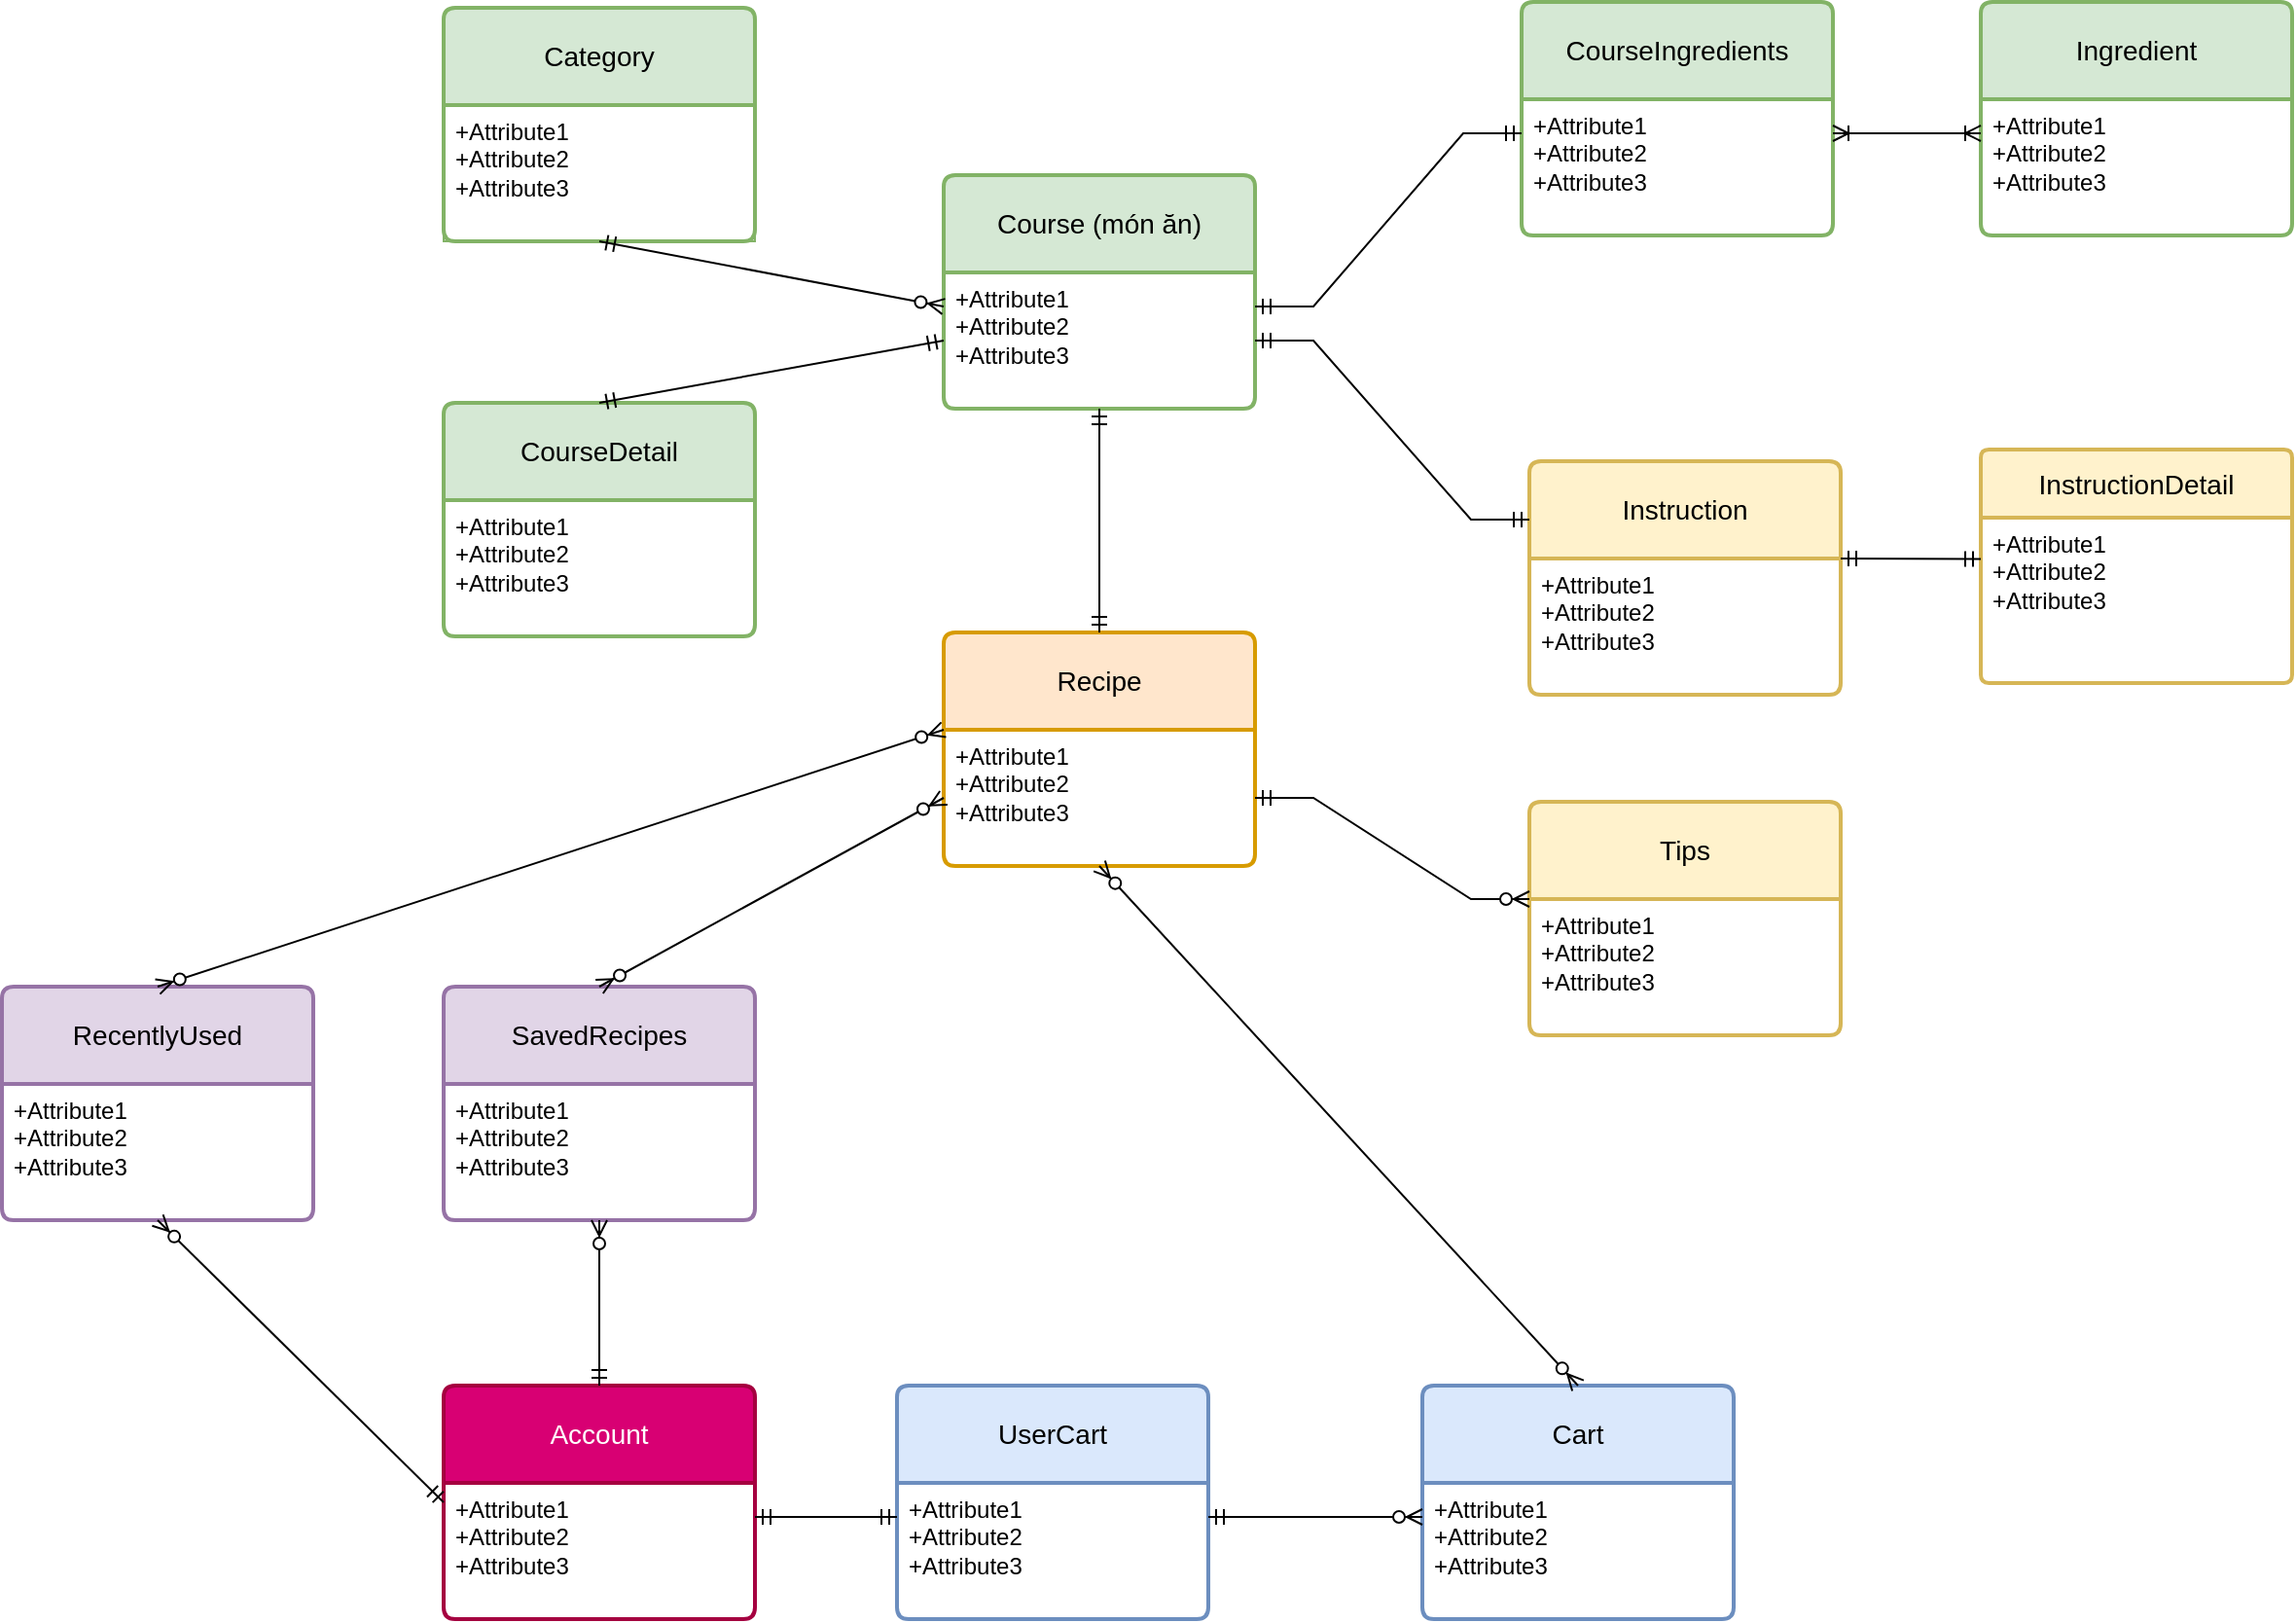 <mxfile version="24.3.0" type="github">
  <diagram id="C5RBs43oDa-KdzZeNtuy" name="Page-1">
    <mxGraphModel dx="2035" dy="712" grid="0" gridSize="10" guides="1" tooltips="1" connect="1" arrows="1" fold="1" page="0" pageScale="1" pageWidth="827" pageHeight="1169" math="0" shadow="0">
      <root>
        <mxCell id="WIyWlLk6GJQsqaUBKTNV-0" />
        <mxCell id="WIyWlLk6GJQsqaUBKTNV-1" parent="WIyWlLk6GJQsqaUBKTNV-0" />
        <mxCell id="35Hs7NP0xq-Xv4HMbrK9-0" value="Recipe" style="swimlane;childLayout=stackLayout;horizontal=1;startSize=50;horizontalStack=0;rounded=1;fontSize=14;fontStyle=0;strokeWidth=2;resizeParent=0;resizeLast=1;shadow=0;dashed=0;align=center;arcSize=4;whiteSpace=wrap;html=1;fillColor=#ffe6cc;swimlaneFillColor=default;strokeColor=#d79b00;" parent="WIyWlLk6GJQsqaUBKTNV-1" vertex="1">
          <mxGeometry x="73" y="538" width="160" height="120" as="geometry" />
        </mxCell>
        <mxCell id="35Hs7NP0xq-Xv4HMbrK9-1" value="+Attribute1&#xa;+Attribute2&#xa;+Attribute3" style="align=left;strokeColor=none;fillColor=none;spacingLeft=4;fontSize=12;verticalAlign=top;resizable=0;rotatable=0;part=1;html=1;" parent="35Hs7NP0xq-Xv4HMbrK9-0" vertex="1">
          <mxGeometry y="50" width="160" height="70" as="geometry" />
        </mxCell>
        <mxCell id="35Hs7NP0xq-Xv4HMbrK9-2" value="Instruction" style="swimlane;childLayout=stackLayout;horizontal=1;startSize=50;horizontalStack=0;rounded=1;fontSize=14;fontStyle=0;strokeWidth=2;resizeParent=0;resizeLast=1;shadow=0;dashed=0;align=center;arcSize=4;whiteSpace=wrap;html=1;swimlaneFillColor=default;fillColor=#fff2cc;strokeColor=#d6b656;" parent="WIyWlLk6GJQsqaUBKTNV-1" vertex="1">
          <mxGeometry x="374" y="450" width="160" height="120" as="geometry" />
        </mxCell>
        <mxCell id="35Hs7NP0xq-Xv4HMbrK9-3" value="+Attribute1&#xa;+Attribute2&#xa;+Attribute3" style="align=left;strokeColor=none;fillColor=none;spacingLeft=4;fontSize=12;verticalAlign=top;resizable=0;rotatable=0;part=1;html=1;" parent="35Hs7NP0xq-Xv4HMbrK9-2" vertex="1">
          <mxGeometry y="50" width="160" height="70" as="geometry" />
        </mxCell>
        <mxCell id="35Hs7NP0xq-Xv4HMbrK9-6" value="Ingredient" style="swimlane;childLayout=stackLayout;horizontal=1;startSize=50;horizontalStack=0;rounded=1;fontSize=14;fontStyle=0;strokeWidth=2;resizeParent=0;resizeLast=1;shadow=0;dashed=0;align=center;arcSize=4;whiteSpace=wrap;html=1;swimlaneFillColor=default;fillColor=#d5e8d4;strokeColor=#82b366;" parent="WIyWlLk6GJQsqaUBKTNV-1" vertex="1">
          <mxGeometry x="606" y="214" width="160" height="120" as="geometry" />
        </mxCell>
        <mxCell id="35Hs7NP0xq-Xv4HMbrK9-7" value="+Attribute1&#xa;+Attribute2&#xa;+Attribute3" style="align=left;strokeColor=none;fillColor=none;spacingLeft=4;fontSize=12;verticalAlign=top;resizable=0;rotatable=0;part=1;html=1;" parent="35Hs7NP0xq-Xv4HMbrK9-6" vertex="1">
          <mxGeometry y="50" width="160" height="70" as="geometry" />
        </mxCell>
        <mxCell id="35Hs7NP0xq-Xv4HMbrK9-8" value="Course (món ăn)" style="swimlane;childLayout=stackLayout;horizontal=1;startSize=50;horizontalStack=0;rounded=1;fontSize=14;fontStyle=0;strokeWidth=2;resizeParent=0;resizeLast=1;shadow=0;dashed=0;align=center;arcSize=4;whiteSpace=wrap;html=1;swimlaneFillColor=default;fillColor=#d5e8d4;strokeColor=#82b366;" parent="WIyWlLk6GJQsqaUBKTNV-1" vertex="1">
          <mxGeometry x="73" y="303" width="160" height="120" as="geometry" />
        </mxCell>
        <mxCell id="35Hs7NP0xq-Xv4HMbrK9-9" value="+Attribute1&#xa;+Attribute2&#xa;+Attribute3" style="align=left;strokeColor=none;fillColor=none;spacingLeft=4;fontSize=12;verticalAlign=top;resizable=0;rotatable=0;part=1;html=1;" parent="35Hs7NP0xq-Xv4HMbrK9-8" vertex="1">
          <mxGeometry y="50" width="160" height="70" as="geometry" />
        </mxCell>
        <mxCell id="35Hs7NP0xq-Xv4HMbrK9-10" value="CourseDetail" style="swimlane;childLayout=stackLayout;horizontal=1;startSize=50;horizontalStack=0;rounded=1;fontSize=14;fontStyle=0;strokeWidth=2;resizeParent=0;resizeLast=1;shadow=0;dashed=0;align=center;arcSize=4;whiteSpace=wrap;html=1;swimlaneFillColor=default;fillColor=#d5e8d4;strokeColor=#82b366;" parent="WIyWlLk6GJQsqaUBKTNV-1" vertex="1">
          <mxGeometry x="-184" y="420" width="160" height="120" as="geometry" />
        </mxCell>
        <mxCell id="35Hs7NP0xq-Xv4HMbrK9-11" value="+Attribute1&#xa;+Attribute2&#xa;+Attribute3" style="align=left;strokeColor=none;fillColor=none;spacingLeft=4;fontSize=12;verticalAlign=top;resizable=0;rotatable=0;part=1;html=1;" parent="35Hs7NP0xq-Xv4HMbrK9-10" vertex="1">
          <mxGeometry y="50" width="160" height="70" as="geometry" />
        </mxCell>
        <mxCell id="35Hs7NP0xq-Xv4HMbrK9-14" value="InstructionDetail" style="swimlane;childLayout=stackLayout;horizontal=1;startSize=35;horizontalStack=0;rounded=1;fontSize=14;fontStyle=0;strokeWidth=2;resizeParent=0;resizeLast=1;shadow=0;dashed=0;align=center;arcSize=4;whiteSpace=wrap;html=1;swimlaneFillColor=default;fillColor=#fff2cc;strokeColor=#d6b656;" parent="WIyWlLk6GJQsqaUBKTNV-1" vertex="1">
          <mxGeometry x="606" y="444" width="160" height="120" as="geometry" />
        </mxCell>
        <mxCell id="35Hs7NP0xq-Xv4HMbrK9-15" value="+Attribute1&#xa;+Attribute2&#xa;+Attribute3" style="align=left;strokeColor=none;fillColor=none;spacingLeft=4;fontSize=12;verticalAlign=top;resizable=0;rotatable=0;part=1;html=1;" parent="35Hs7NP0xq-Xv4HMbrK9-14" vertex="1">
          <mxGeometry y="35" width="160" height="85" as="geometry" />
        </mxCell>
        <mxCell id="35Hs7NP0xq-Xv4HMbrK9-16" value="Tips" style="swimlane;childLayout=stackLayout;horizontal=1;startSize=50;horizontalStack=0;rounded=1;fontSize=14;fontStyle=0;strokeWidth=2;resizeParent=0;resizeLast=1;shadow=0;dashed=0;align=center;arcSize=4;whiteSpace=wrap;html=1;swimlaneFillColor=default;fillColor=#fff2cc;strokeColor=#d6b656;" parent="WIyWlLk6GJQsqaUBKTNV-1" vertex="1">
          <mxGeometry x="374" y="625" width="160" height="120" as="geometry" />
        </mxCell>
        <mxCell id="35Hs7NP0xq-Xv4HMbrK9-17" value="+Attribute1&#xa;+Attribute2&#xa;+Attribute3" style="align=left;strokeColor=none;fillColor=none;spacingLeft=4;fontSize=12;verticalAlign=top;resizable=0;rotatable=0;part=1;html=1;" parent="35Hs7NP0xq-Xv4HMbrK9-16" vertex="1">
          <mxGeometry y="50" width="160" height="70" as="geometry" />
        </mxCell>
        <mxCell id="35Hs7NP0xq-Xv4HMbrK9-22" value="CourseIngredients" style="swimlane;childLayout=stackLayout;horizontal=1;startSize=50;horizontalStack=0;rounded=1;fontSize=14;fontStyle=0;strokeWidth=2;resizeParent=0;resizeLast=1;shadow=0;dashed=0;align=center;arcSize=4;whiteSpace=wrap;html=1;swimlaneFillColor=default;fillColor=#d5e8d4;strokeColor=#82b366;" parent="WIyWlLk6GJQsqaUBKTNV-1" vertex="1">
          <mxGeometry x="370" y="214" width="160" height="120" as="geometry" />
        </mxCell>
        <mxCell id="35Hs7NP0xq-Xv4HMbrK9-23" value="+Attribute1&#xa;+Attribute2&#xa;+Attribute3" style="align=left;strokeColor=none;fillColor=none;spacingLeft=4;fontSize=12;verticalAlign=top;resizable=0;rotatable=0;part=1;html=1;" parent="35Hs7NP0xq-Xv4HMbrK9-22" vertex="1">
          <mxGeometry y="50" width="160" height="70" as="geometry" />
        </mxCell>
        <mxCell id="35Hs7NP0xq-Xv4HMbrK9-24" value="Account" style="swimlane;childLayout=stackLayout;horizontal=1;startSize=50;horizontalStack=0;rounded=1;fontSize=14;fontStyle=0;strokeWidth=2;resizeParent=0;resizeLast=1;shadow=0;dashed=0;align=center;arcSize=4;whiteSpace=wrap;html=1;swimlaneFillColor=default;fillColor=#d80073;fontColor=#ffffff;strokeColor=#A50040;" parent="WIyWlLk6GJQsqaUBKTNV-1" vertex="1">
          <mxGeometry x="-184" y="925" width="160" height="120" as="geometry" />
        </mxCell>
        <mxCell id="35Hs7NP0xq-Xv4HMbrK9-25" value="+Attribute1&#xa;+Attribute2&#xa;+Attribute3" style="align=left;strokeColor=none;fillColor=none;spacingLeft=4;fontSize=12;verticalAlign=top;resizable=0;rotatable=0;part=1;html=1;" parent="35Hs7NP0xq-Xv4HMbrK9-24" vertex="1">
          <mxGeometry y="50" width="160" height="70" as="geometry" />
        </mxCell>
        <mxCell id="35Hs7NP0xq-Xv4HMbrK9-29" value="RecentlyUsed" style="swimlane;childLayout=stackLayout;horizontal=1;startSize=50;horizontalStack=0;rounded=1;fontSize=14;fontStyle=0;strokeWidth=2;resizeParent=0;resizeLast=1;shadow=0;dashed=0;align=center;arcSize=4;whiteSpace=wrap;html=1;swimlaneFillColor=default;fillColor=#e1d5e7;strokeColor=#9673a6;" parent="WIyWlLk6GJQsqaUBKTNV-1" vertex="1">
          <mxGeometry x="-411" y="720" width="160" height="120" as="geometry" />
        </mxCell>
        <mxCell id="35Hs7NP0xq-Xv4HMbrK9-30" value="+Attribute1&#xa;+Attribute2&#xa;+Attribute3" style="align=left;strokeColor=none;fillColor=none;spacingLeft=4;fontSize=12;verticalAlign=top;resizable=0;rotatable=0;part=1;html=1;swimlaneFillColor=default;" parent="35Hs7NP0xq-Xv4HMbrK9-29" vertex="1">
          <mxGeometry y="50" width="160" height="70" as="geometry" />
        </mxCell>
        <mxCell id="35Hs7NP0xq-Xv4HMbrK9-31" value="Category" style="swimlane;childLayout=stackLayout;horizontal=1;startSize=50;horizontalStack=0;rounded=1;fontSize=14;fontStyle=0;strokeWidth=2;resizeParent=0;resizeLast=1;shadow=0;dashed=0;align=center;arcSize=4;whiteSpace=wrap;html=1;swimlaneFillColor=default;fillColor=#d5e8d4;strokeColor=#82b366;" parent="WIyWlLk6GJQsqaUBKTNV-1" vertex="1">
          <mxGeometry x="-184" y="217" width="160" height="120" as="geometry" />
        </mxCell>
        <mxCell id="35Hs7NP0xq-Xv4HMbrK9-32" value="+Attribute1&#xa;+Attribute2&#xa;+Attribute3" style="align=left;strokeColor=#82b366;fillColor=none;spacingLeft=4;fontSize=12;verticalAlign=top;resizable=0;rotatable=0;part=1;html=1;swimlaneFillColor=default;" parent="35Hs7NP0xq-Xv4HMbrK9-31" vertex="1">
          <mxGeometry y="50" width="160" height="70" as="geometry" />
        </mxCell>
        <mxCell id="35Hs7NP0xq-Xv4HMbrK9-33" value="UserCart" style="swimlane;childLayout=stackLayout;horizontal=1;startSize=50;horizontalStack=0;rounded=1;fontSize=14;fontStyle=0;strokeWidth=2;resizeParent=0;resizeLast=1;shadow=0;dashed=0;align=center;arcSize=4;whiteSpace=wrap;html=1;fillColor=#dae8fc;swimlaneFillColor=default;strokeColor=#6c8ebf;" parent="WIyWlLk6GJQsqaUBKTNV-1" vertex="1">
          <mxGeometry x="49" y="925" width="160" height="120" as="geometry" />
        </mxCell>
        <mxCell id="35Hs7NP0xq-Xv4HMbrK9-34" value="+Attribute1&#xa;+Attribute2&#xa;+Attribute3" style="align=left;strokeColor=none;fillColor=none;spacingLeft=4;fontSize=12;verticalAlign=top;resizable=0;rotatable=0;part=1;html=1;" parent="35Hs7NP0xq-Xv4HMbrK9-33" vertex="1">
          <mxGeometry y="50" width="160" height="70" as="geometry" />
        </mxCell>
        <mxCell id="35Hs7NP0xq-Xv4HMbrK9-35" value="Cart" style="swimlane;childLayout=stackLayout;horizontal=1;startSize=50;horizontalStack=0;rounded=1;fontSize=14;fontStyle=0;strokeWidth=2;resizeParent=0;resizeLast=1;shadow=0;dashed=0;align=center;arcSize=4;whiteSpace=wrap;html=1;fillColor=#dae8fc;swimlaneFillColor=default;strokeColor=#6c8ebf;" parent="WIyWlLk6GJQsqaUBKTNV-1" vertex="1">
          <mxGeometry x="319" y="925" width="160" height="120" as="geometry" />
        </mxCell>
        <mxCell id="35Hs7NP0xq-Xv4HMbrK9-36" value="+Attribute1&#xa;+Attribute2&#xa;+Attribute3" style="align=left;strokeColor=none;fillColor=none;spacingLeft=4;fontSize=12;verticalAlign=top;resizable=0;rotatable=0;part=1;html=1;" parent="35Hs7NP0xq-Xv4HMbrK9-35" vertex="1">
          <mxGeometry y="50" width="160" height="70" as="geometry" />
        </mxCell>
        <mxCell id="35Hs7NP0xq-Xv4HMbrK9-37" value="SavedRecipes" style="swimlane;childLayout=stackLayout;horizontal=1;startSize=50;horizontalStack=0;rounded=1;fontSize=14;fontStyle=0;strokeWidth=2;resizeParent=0;resizeLast=1;shadow=0;dashed=0;align=center;arcSize=4;whiteSpace=wrap;html=1;swimlaneFillColor=default;fillColor=#e1d5e7;strokeColor=#9673a6;" parent="WIyWlLk6GJQsqaUBKTNV-1" vertex="1">
          <mxGeometry x="-184" y="720" width="160" height="120" as="geometry" />
        </mxCell>
        <mxCell id="35Hs7NP0xq-Xv4HMbrK9-38" value="+Attribute1&#xa;+Attribute2&#xa;+Attribute3" style="align=left;strokeColor=none;fillColor=none;spacingLeft=4;fontSize=12;verticalAlign=top;resizable=0;rotatable=0;part=1;html=1;swimlaneFillColor=default;" parent="35Hs7NP0xq-Xv4HMbrK9-37" vertex="1">
          <mxGeometry y="50" width="160" height="70" as="geometry" />
        </mxCell>
        <mxCell id="35Hs7NP0xq-Xv4HMbrK9-39" value="" style="fontSize=12;html=1;endArrow=ERzeroToMany;startArrow=ERmandOne;rounded=0;exitX=0.5;exitY=1;exitDx=0;exitDy=0;entryX=0;entryY=0.25;entryDx=0;entryDy=0;" parent="WIyWlLk6GJQsqaUBKTNV-1" source="35Hs7NP0xq-Xv4HMbrK9-32" target="35Hs7NP0xq-Xv4HMbrK9-9" edge="1">
          <mxGeometry width="100" height="100" relative="1" as="geometry">
            <mxPoint x="636" y="581" as="sourcePoint" />
            <mxPoint x="736" y="481" as="targetPoint" />
          </mxGeometry>
        </mxCell>
        <mxCell id="35Hs7NP0xq-Xv4HMbrK9-40" value="" style="fontSize=12;html=1;endArrow=ERoneToMany;startArrow=ERoneToMany;rounded=0;entryX=0;entryY=0.25;entryDx=0;entryDy=0;exitX=1;exitY=0.25;exitDx=0;exitDy=0;" parent="WIyWlLk6GJQsqaUBKTNV-1" source="35Hs7NP0xq-Xv4HMbrK9-23" target="35Hs7NP0xq-Xv4HMbrK9-7" edge="1">
          <mxGeometry width="100" height="100" relative="1" as="geometry">
            <mxPoint x="423" y="474" as="sourcePoint" />
            <mxPoint x="523" y="374" as="targetPoint" />
          </mxGeometry>
        </mxCell>
        <mxCell id="35Hs7NP0xq-Xv4HMbrK9-42" value="" style="edgeStyle=entityRelationEdgeStyle;fontSize=12;html=1;endArrow=ERmandOne;startArrow=ERmandOne;rounded=0;entryX=0;entryY=0.25;entryDx=0;entryDy=0;exitX=1;exitY=0.25;exitDx=0;exitDy=0;" parent="WIyWlLk6GJQsqaUBKTNV-1" source="35Hs7NP0xq-Xv4HMbrK9-9" target="35Hs7NP0xq-Xv4HMbrK9-23" edge="1">
          <mxGeometry width="100" height="100" relative="1" as="geometry">
            <mxPoint x="370" y="473" as="sourcePoint" />
            <mxPoint x="470" y="373" as="targetPoint" />
          </mxGeometry>
        </mxCell>
        <mxCell id="35Hs7NP0xq-Xv4HMbrK9-43" value="" style="fontSize=12;html=1;endArrow=ERmandOne;startArrow=ERmandOne;rounded=0;entryX=0;entryY=0.5;entryDx=0;entryDy=0;exitX=0.5;exitY=0;exitDx=0;exitDy=0;" parent="WIyWlLk6GJQsqaUBKTNV-1" source="35Hs7NP0xq-Xv4HMbrK9-10" target="35Hs7NP0xq-Xv4HMbrK9-9" edge="1">
          <mxGeometry width="100" height="100" relative="1" as="geometry">
            <mxPoint x="370" y="473" as="sourcePoint" />
            <mxPoint x="470" y="373" as="targetPoint" />
          </mxGeometry>
        </mxCell>
        <mxCell id="35Hs7NP0xq-Xv4HMbrK9-44" value="" style="fontSize=12;html=1;endArrow=ERmandOne;startArrow=ERmandOne;rounded=0;entryX=1;entryY=0;entryDx=0;entryDy=0;exitX=0;exitY=0.25;exitDx=0;exitDy=0;" parent="WIyWlLk6GJQsqaUBKTNV-1" source="35Hs7NP0xq-Xv4HMbrK9-15" target="35Hs7NP0xq-Xv4HMbrK9-3" edge="1">
          <mxGeometry width="100" height="100" relative="1" as="geometry">
            <mxPoint x="441" y="671" as="sourcePoint" />
            <mxPoint x="541" y="571" as="targetPoint" />
          </mxGeometry>
        </mxCell>
        <mxCell id="35Hs7NP0xq-Xv4HMbrK9-45" value="" style="fontSize=12;html=1;endArrow=ERmandOne;startArrow=ERmandOne;rounded=0;entryX=0.5;entryY=1;entryDx=0;entryDy=0;exitX=0.5;exitY=0;exitDx=0;exitDy=0;" parent="WIyWlLk6GJQsqaUBKTNV-1" source="35Hs7NP0xq-Xv4HMbrK9-0" target="35Hs7NP0xq-Xv4HMbrK9-9" edge="1">
          <mxGeometry width="100" height="100" relative="1" as="geometry">
            <mxPoint x="204" y="600" as="sourcePoint" />
            <mxPoint x="304" y="500" as="targetPoint" />
          </mxGeometry>
        </mxCell>
        <mxCell id="35Hs7NP0xq-Xv4HMbrK9-47" value="" style="edgeStyle=entityRelationEdgeStyle;fontSize=12;html=1;endArrow=ERzeroToMany;startArrow=ERmandOne;rounded=0;entryX=0;entryY=0;entryDx=0;entryDy=0;exitX=1;exitY=0.5;exitDx=0;exitDy=0;" parent="WIyWlLk6GJQsqaUBKTNV-1" source="35Hs7NP0xq-Xv4HMbrK9-1" target="35Hs7NP0xq-Xv4HMbrK9-17" edge="1">
          <mxGeometry width="100" height="100" relative="1" as="geometry">
            <mxPoint x="204" y="467" as="sourcePoint" />
            <mxPoint x="304" y="367" as="targetPoint" />
          </mxGeometry>
        </mxCell>
        <mxCell id="35Hs7NP0xq-Xv4HMbrK9-48" value="" style="edgeStyle=entityRelationEdgeStyle;fontSize=12;html=1;endArrow=ERmandOne;startArrow=ERmandOne;rounded=0;entryX=1;entryY=0.25;entryDx=0;entryDy=0;exitX=0;exitY=0.25;exitDx=0;exitDy=0;" parent="WIyWlLk6GJQsqaUBKTNV-1" source="35Hs7NP0xq-Xv4HMbrK9-34" target="35Hs7NP0xq-Xv4HMbrK9-25" edge="1">
          <mxGeometry width="100" height="100" relative="1" as="geometry">
            <mxPoint x="53" y="993" as="sourcePoint" />
            <mxPoint x="280" y="857" as="targetPoint" />
          </mxGeometry>
        </mxCell>
        <mxCell id="35Hs7NP0xq-Xv4HMbrK9-49" value="" style="fontSize=12;html=1;endArrow=ERzeroToMany;startArrow=ERmandOne;rounded=0;exitX=1;exitY=0.25;exitDx=0;exitDy=0;entryX=0;entryY=0.25;entryDx=0;entryDy=0;" parent="WIyWlLk6GJQsqaUBKTNV-1" source="35Hs7NP0xq-Xv4HMbrK9-34" target="35Hs7NP0xq-Xv4HMbrK9-36" edge="1">
          <mxGeometry width="100" height="100" relative="1" as="geometry">
            <mxPoint x="180" y="957" as="sourcePoint" />
            <mxPoint x="280" y="857" as="targetPoint" />
          </mxGeometry>
        </mxCell>
        <mxCell id="35Hs7NP0xq-Xv4HMbrK9-50" value="" style="fontSize=12;html=1;endArrow=ERzeroToMany;endFill=1;startArrow=ERzeroToMany;rounded=0;entryX=0.5;entryY=1;entryDx=0;entryDy=0;exitX=0.5;exitY=0;exitDx=0;exitDy=0;" parent="WIyWlLk6GJQsqaUBKTNV-1" source="35Hs7NP0xq-Xv4HMbrK9-35" target="35Hs7NP0xq-Xv4HMbrK9-1" edge="1">
          <mxGeometry width="100" height="100" relative="1" as="geometry">
            <mxPoint x="204" y="867" as="sourcePoint" />
            <mxPoint x="304" y="767" as="targetPoint" />
          </mxGeometry>
        </mxCell>
        <mxCell id="35Hs7NP0xq-Xv4HMbrK9-51" value="" style="fontSize=12;html=1;endArrow=ERzeroToMany;startArrow=ERmandOne;rounded=0;exitX=0.5;exitY=0;exitDx=0;exitDy=0;entryX=0.5;entryY=1;entryDx=0;entryDy=0;" parent="WIyWlLk6GJQsqaUBKTNV-1" source="35Hs7NP0xq-Xv4HMbrK9-24" target="35Hs7NP0xq-Xv4HMbrK9-38" edge="1">
          <mxGeometry width="100" height="100" relative="1" as="geometry">
            <mxPoint x="58" y="756" as="sourcePoint" />
            <mxPoint x="275" y="636" as="targetPoint" />
          </mxGeometry>
        </mxCell>
        <mxCell id="35Hs7NP0xq-Xv4HMbrK9-52" value="" style="fontSize=12;html=1;endArrow=ERzeroToMany;endFill=1;startArrow=ERzeroToMany;rounded=0;exitX=0.5;exitY=0;exitDx=0;exitDy=0;entryX=0;entryY=0.5;entryDx=0;entryDy=0;" parent="WIyWlLk6GJQsqaUBKTNV-1" source="35Hs7NP0xq-Xv4HMbrK9-37" target="35Hs7NP0xq-Xv4HMbrK9-1" edge="1">
          <mxGeometry width="100" height="100" relative="1" as="geometry">
            <mxPoint x="204" y="733" as="sourcePoint" />
            <mxPoint x="73" y="606" as="targetPoint" />
          </mxGeometry>
        </mxCell>
        <mxCell id="35Hs7NP0xq-Xv4HMbrK9-53" value="" style="fontSize=12;html=1;endArrow=ERzeroToMany;endFill=1;startArrow=ERzeroToMany;rounded=0;exitX=0.5;exitY=0;exitDx=0;exitDy=0;entryX=0;entryY=0;entryDx=0;entryDy=0;" parent="WIyWlLk6GJQsqaUBKTNV-1" source="35Hs7NP0xq-Xv4HMbrK9-29" target="35Hs7NP0xq-Xv4HMbrK9-1" edge="1">
          <mxGeometry width="100" height="100" relative="1" as="geometry">
            <mxPoint x="-65" y="727" as="sourcePoint" />
            <mxPoint x="83" y="633" as="targetPoint" />
          </mxGeometry>
        </mxCell>
        <mxCell id="35Hs7NP0xq-Xv4HMbrK9-54" value="" style="fontSize=12;html=1;endArrow=ERzeroToMany;startArrow=ERmandOne;rounded=0;exitX=0;exitY=0.5;exitDx=0;exitDy=0;entryX=0.5;entryY=1;entryDx=0;entryDy=0;" parent="WIyWlLk6GJQsqaUBKTNV-1" source="35Hs7NP0xq-Xv4HMbrK9-24" target="35Hs7NP0xq-Xv4HMbrK9-30" edge="1">
          <mxGeometry width="100" height="100" relative="1" as="geometry">
            <mxPoint x="-94" y="935" as="sourcePoint" />
            <mxPoint x="-94" y="850" as="targetPoint" />
          </mxGeometry>
        </mxCell>
        <mxCell id="qtsmlQAmPMHMi9I0C2ko-0" value="" style="edgeStyle=entityRelationEdgeStyle;fontSize=12;html=1;endArrow=ERmandOne;startArrow=ERmandOne;rounded=0;exitX=1;exitY=0.5;exitDx=0;exitDy=0;entryX=0;entryY=0.25;entryDx=0;entryDy=0;" edge="1" parent="WIyWlLk6GJQsqaUBKTNV-1" source="35Hs7NP0xq-Xv4HMbrK9-9" target="35Hs7NP0xq-Xv4HMbrK9-2">
          <mxGeometry width="100" height="100" relative="1" as="geometry">
            <mxPoint x="243" y="578" as="sourcePoint" />
            <mxPoint x="384" y="528" as="targetPoint" />
          </mxGeometry>
        </mxCell>
      </root>
    </mxGraphModel>
  </diagram>
</mxfile>
